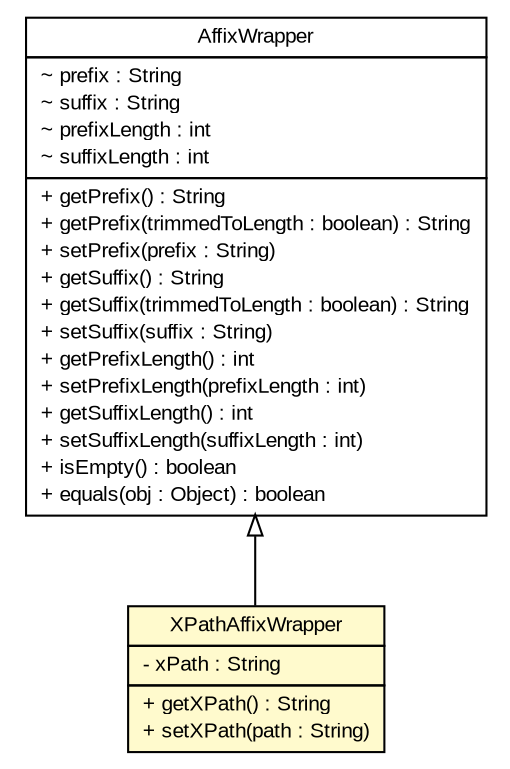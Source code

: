 #!/usr/local/bin/dot
#
# Class diagram 
# Generated by UMLGraph version 5.2 (http://www.umlgraph.org/)
#

digraph G {
	edge [fontname="arial",fontsize=10,labelfontname="arial",labelfontsize=10];
	node [fontname="arial",fontsize=10,shape=plaintext];
	nodesep=0.25;
	ranksep=0.5;
	// tud.iir.extraction.entity.XPathAffixWrapper
	c22156 [label=<<table title="tud.iir.extraction.entity.XPathAffixWrapper" border="0" cellborder="1" cellspacing="0" cellpadding="2" port="p" bgcolor="lemonChiffon" href="./XPathAffixWrapper.html">
		<tr><td><table border="0" cellspacing="0" cellpadding="1">
<tr><td align="center" balign="center"> XPathAffixWrapper </td></tr>
		</table></td></tr>
		<tr><td><table border="0" cellspacing="0" cellpadding="1">
<tr><td align="left" balign="left"> - xPath : String </td></tr>
		</table></td></tr>
		<tr><td><table border="0" cellspacing="0" cellpadding="1">
<tr><td align="left" balign="left"> + getXPath() : String </td></tr>
<tr><td align="left" balign="left"> + setXPath(path : String) </td></tr>
		</table></td></tr>
		</table>>, fontname="arial", fontcolor="black", fontsize=10.0];
	// tud.iir.extraction.entity.AffixWrapper
	c22177 [label=<<table title="tud.iir.extraction.entity.AffixWrapper" border="0" cellborder="1" cellspacing="0" cellpadding="2" port="p" href="./AffixWrapper.html">
		<tr><td><table border="0" cellspacing="0" cellpadding="1">
<tr><td align="center" balign="center"> AffixWrapper </td></tr>
		</table></td></tr>
		<tr><td><table border="0" cellspacing="0" cellpadding="1">
<tr><td align="left" balign="left"> ~ prefix : String </td></tr>
<tr><td align="left" balign="left"> ~ suffix : String </td></tr>
<tr><td align="left" balign="left"> ~ prefixLength : int </td></tr>
<tr><td align="left" balign="left"> ~ suffixLength : int </td></tr>
		</table></td></tr>
		<tr><td><table border="0" cellspacing="0" cellpadding="1">
<tr><td align="left" balign="left"> + getPrefix() : String </td></tr>
<tr><td align="left" balign="left"> + getPrefix(trimmedToLength : boolean) : String </td></tr>
<tr><td align="left" balign="left"> + setPrefix(prefix : String) </td></tr>
<tr><td align="left" balign="left"> + getSuffix() : String </td></tr>
<tr><td align="left" balign="left"> + getSuffix(trimmedToLength : boolean) : String </td></tr>
<tr><td align="left" balign="left"> + setSuffix(suffix : String) </td></tr>
<tr><td align="left" balign="left"> + getPrefixLength() : int </td></tr>
<tr><td align="left" balign="left"> + setPrefixLength(prefixLength : int) </td></tr>
<tr><td align="left" balign="left"> + getSuffixLength() : int </td></tr>
<tr><td align="left" balign="left"> + setSuffixLength(suffixLength : int) </td></tr>
<tr><td align="left" balign="left"> + isEmpty() : boolean </td></tr>
<tr><td align="left" balign="left"> + equals(obj : Object) : boolean </td></tr>
		</table></td></tr>
		</table>>, fontname="arial", fontcolor="black", fontsize=10.0];
	//tud.iir.extraction.entity.XPathAffixWrapper extends tud.iir.extraction.entity.AffixWrapper
	c22177:p -> c22156:p [dir=back,arrowtail=empty];
}


